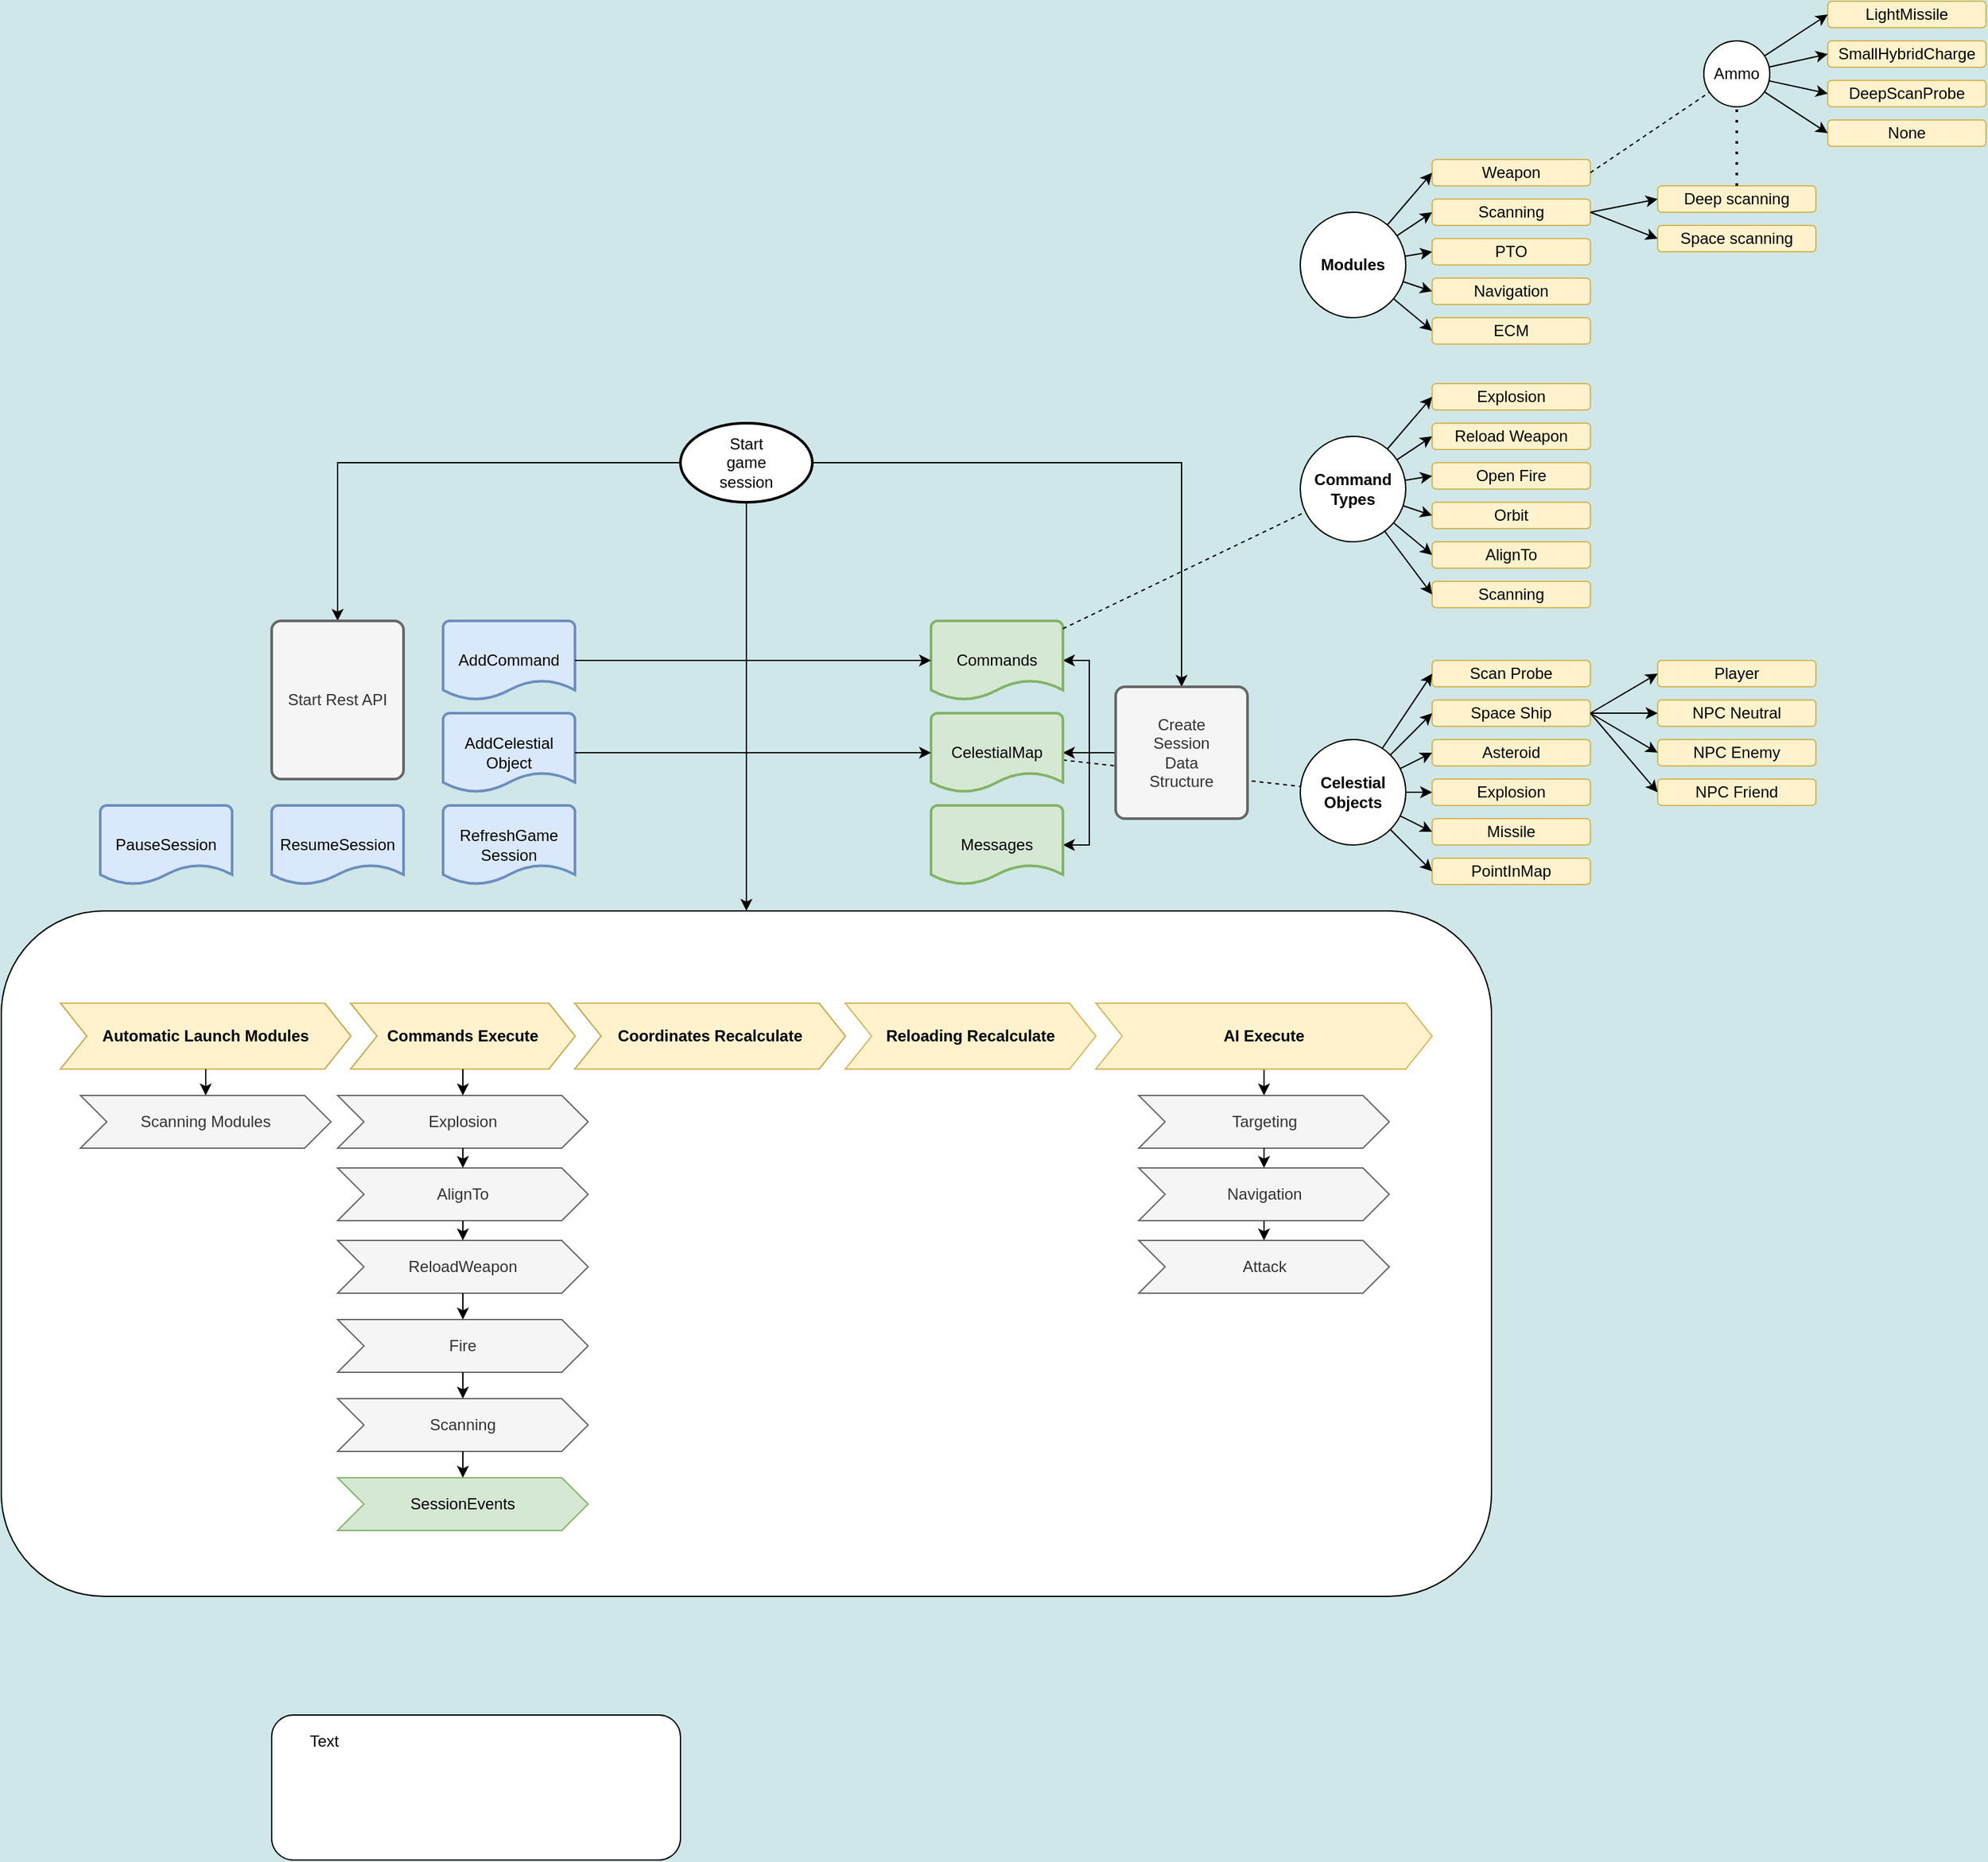 <mxfile version="13.8.0" type="device"><diagram id="C5RBs43oDa-KdzZeNtuy" name="Page-1"><mxGraphModel dx="2249" dy="1941" grid="1" gridSize="10" guides="1" tooltips="1" connect="1" arrows="1" fold="1" page="1" pageScale="1" pageWidth="827" pageHeight="1169" background="#CFE7E8" math="0" shadow="0"><root><mxCell id="WIyWlLk6GJQsqaUBKTNV-0"/><mxCell id="WIyWlLk6GJQsqaUBKTNV-1" parent="WIyWlLk6GJQsqaUBKTNV-0"/><mxCell id="7UpJZ11dy6yeIB2_l0fb-0" value="" style="rounded=1;whiteSpace=wrap;html=1;" vertex="1" parent="WIyWlLk6GJQsqaUBKTNV-1"><mxGeometry x="-135" y="390" width="1130" height="520" as="geometry"/></mxCell><mxCell id="tsh3Yfakuv0AeljDDCd1-91" value="" style="endArrow=none;dashed=1;html=1;" parent="WIyWlLk6GJQsqaUBKTNV-1" source="tsh3Yfakuv0AeljDDCd1-11" target="tsh3Yfakuv0AeljDDCd1-90" edge="1"><mxGeometry width="50" height="50" relative="1" as="geometry"><mxPoint x="530" y="140" as="sourcePoint"/><mxPoint x="580" y="90" as="targetPoint"/></mxGeometry></mxCell><mxCell id="tsh3Yfakuv0AeljDDCd1-8" style="edgeStyle=orthogonalEdgeStyle;rounded=0;orthogonalLoop=1;jettySize=auto;html=1;" parent="WIyWlLk6GJQsqaUBKTNV-1" source="tsh3Yfakuv0AeljDDCd1-6" target="tsh3Yfakuv0AeljDDCd1-7" edge="1"><mxGeometry relative="1" as="geometry"/></mxCell><mxCell id="tsh3Yfakuv0AeljDDCd1-10" style="edgeStyle=orthogonalEdgeStyle;rounded=0;orthogonalLoop=1;jettySize=auto;html=1;" parent="WIyWlLk6GJQsqaUBKTNV-1" source="tsh3Yfakuv0AeljDDCd1-6" target="tsh3Yfakuv0AeljDDCd1-9" edge="1"><mxGeometry relative="1" as="geometry"/></mxCell><mxCell id="tsh3Yfakuv0AeljDDCd1-81" style="edgeStyle=orthogonalEdgeStyle;rounded=0;orthogonalLoop=1;jettySize=auto;html=1;" parent="WIyWlLk6GJQsqaUBKTNV-1" source="tsh3Yfakuv0AeljDDCd1-6" target="7UpJZ11dy6yeIB2_l0fb-0" edge="1"><mxGeometry relative="1" as="geometry"><mxPoint x="560" y="500" as="targetPoint"/></mxGeometry></mxCell><mxCell id="tsh3Yfakuv0AeljDDCd1-6" value="Start&lt;br&gt;game&lt;br&gt;session" style="strokeWidth=2;html=1;shape=mxgraph.flowchart.start_1;whiteSpace=wrap;" parent="WIyWlLk6GJQsqaUBKTNV-1" vertex="1"><mxGeometry x="380" y="20" width="100" height="60" as="geometry"/></mxCell><mxCell id="tsh3Yfakuv0AeljDDCd1-14" style="edgeStyle=orthogonalEdgeStyle;rounded=0;orthogonalLoop=1;jettySize=auto;html=1;" parent="WIyWlLk6GJQsqaUBKTNV-1" source="tsh3Yfakuv0AeljDDCd1-7" target="tsh3Yfakuv0AeljDDCd1-11" edge="1"><mxGeometry relative="1" as="geometry"/></mxCell><mxCell id="tsh3Yfakuv0AeljDDCd1-15" style="edgeStyle=orthogonalEdgeStyle;rounded=0;orthogonalLoop=1;jettySize=auto;html=1;" parent="WIyWlLk6GJQsqaUBKTNV-1" source="tsh3Yfakuv0AeljDDCd1-7" target="tsh3Yfakuv0AeljDDCd1-12" edge="1"><mxGeometry relative="1" as="geometry"/></mxCell><mxCell id="tsh3Yfakuv0AeljDDCd1-36" style="edgeStyle=orthogonalEdgeStyle;rounded=0;orthogonalLoop=1;jettySize=auto;html=1;exitX=0;exitY=0.5;exitDx=0;exitDy=0;entryX=1;entryY=0.5;entryDx=0;entryDy=0;entryPerimeter=0;" parent="WIyWlLk6GJQsqaUBKTNV-1" source="tsh3Yfakuv0AeljDDCd1-7" target="tsh3Yfakuv0AeljDDCd1-13" edge="1"><mxGeometry relative="1" as="geometry"/></mxCell><mxCell id="tsh3Yfakuv0AeljDDCd1-7" value="Create&lt;br&gt;Session&lt;br&gt;Data&lt;br&gt;Structure" style="rounded=1;whiteSpace=wrap;html=1;absoluteArcSize=1;arcSize=14;strokeWidth=2;fillColor=#f5f5f5;strokeColor=#666666;fontColor=#333333;" parent="WIyWlLk6GJQsqaUBKTNV-1" vertex="1"><mxGeometry x="710" y="220" width="100" height="100" as="geometry"/></mxCell><mxCell id="tsh3Yfakuv0AeljDDCd1-9" value="Start Rest API" style="rounded=1;whiteSpace=wrap;html=1;absoluteArcSize=1;arcSize=14;strokeWidth=2;fillColor=#f5f5f5;strokeColor=#666666;fontColor=#333333;" parent="WIyWlLk6GJQsqaUBKTNV-1" vertex="1"><mxGeometry x="70" y="170" width="100" height="120" as="geometry"/></mxCell><mxCell id="tsh3Yfakuv0AeljDDCd1-11" value="CelestialMap" style="strokeWidth=2;html=1;shape=mxgraph.flowchart.document2;whiteSpace=wrap;size=0.25;fillColor=#d5e8d4;strokeColor=#82b366;" parent="WIyWlLk6GJQsqaUBKTNV-1" vertex="1"><mxGeometry x="570" y="240" width="100" height="60" as="geometry"/></mxCell><mxCell id="tsh3Yfakuv0AeljDDCd1-12" value="Commands" style="strokeWidth=2;html=1;shape=mxgraph.flowchart.document2;whiteSpace=wrap;size=0.25;fillColor=#d5e8d4;strokeColor=#82b366;" parent="WIyWlLk6GJQsqaUBKTNV-1" vertex="1"><mxGeometry x="570" y="170" width="100" height="60" as="geometry"/></mxCell><mxCell id="tsh3Yfakuv0AeljDDCd1-13" value="Messages" style="strokeWidth=2;html=1;shape=mxgraph.flowchart.document2;whiteSpace=wrap;size=0.25;fillColor=#d5e8d4;strokeColor=#82b366;" parent="WIyWlLk6GJQsqaUBKTNV-1" vertex="1"><mxGeometry x="570" y="310" width="100" height="60" as="geometry"/></mxCell><mxCell id="tsh3Yfakuv0AeljDDCd1-19" value="RefreshGame&lt;br&gt;Session" style="strokeWidth=2;html=1;shape=mxgraph.flowchart.document2;whiteSpace=wrap;size=0.25;fillColor=#dae8fc;strokeColor=#6c8ebf;" parent="WIyWlLk6GJQsqaUBKTNV-1" vertex="1"><mxGeometry x="200" y="310" width="100" height="60" as="geometry"/></mxCell><mxCell id="tsh3Yfakuv0AeljDDCd1-20" value="AddCommand" style="strokeWidth=2;html=1;shape=mxgraph.flowchart.document2;whiteSpace=wrap;size=0.25;fillColor=#dae8fc;strokeColor=#6c8ebf;" parent="WIyWlLk6GJQsqaUBKTNV-1" vertex="1"><mxGeometry x="200" y="170" width="100" height="60" as="geometry"/></mxCell><mxCell id="tsh3Yfakuv0AeljDDCd1-22" value="AddCelestial&lt;br&gt;Object" style="strokeWidth=2;html=1;shape=mxgraph.flowchart.document2;whiteSpace=wrap;size=0.25;fillColor=#dae8fc;strokeColor=#6c8ebf;" parent="WIyWlLk6GJQsqaUBKTNV-1" vertex="1"><mxGeometry x="200" y="240" width="100" height="60" as="geometry"/></mxCell><mxCell id="tsh3Yfakuv0AeljDDCd1-23" value="ResumeSession" style="strokeWidth=2;html=1;shape=mxgraph.flowchart.document2;whiteSpace=wrap;size=0.25;fillColor=#dae8fc;strokeColor=#6c8ebf;" parent="WIyWlLk6GJQsqaUBKTNV-1" vertex="1"><mxGeometry x="70" y="310" width="100" height="60" as="geometry"/></mxCell><mxCell id="tsh3Yfakuv0AeljDDCd1-24" value="PauseSession" style="strokeWidth=2;html=1;shape=mxgraph.flowchart.document2;whiteSpace=wrap;size=0.25;fillColor=#dae8fc;strokeColor=#6c8ebf;" parent="WIyWlLk6GJQsqaUBKTNV-1" vertex="1"><mxGeometry x="-60" y="310" width="100" height="60" as="geometry"/></mxCell><mxCell id="tsh3Yfakuv0AeljDDCd1-33" value="" style="endArrow=classic;html=1;" parent="WIyWlLk6GJQsqaUBKTNV-1" source="tsh3Yfakuv0AeljDDCd1-20" target="tsh3Yfakuv0AeljDDCd1-12" edge="1"><mxGeometry relative="1" as="geometry"><mxPoint x="320" y="390" as="sourcePoint"/><mxPoint x="420" y="390" as="targetPoint"/></mxGeometry></mxCell><mxCell id="tsh3Yfakuv0AeljDDCd1-38" value="" style="endArrow=classic;html=1;" parent="WIyWlLk6GJQsqaUBKTNV-1" source="tsh3Yfakuv0AeljDDCd1-22" target="tsh3Yfakuv0AeljDDCd1-11" edge="1"><mxGeometry relative="1" as="geometry"><mxPoint x="240" y="310" as="sourcePoint"/><mxPoint x="340" y="310" as="targetPoint"/></mxGeometry></mxCell><mxCell id="tsh3Yfakuv0AeljDDCd1-65" value="Command Types" style="ellipse;whiteSpace=wrap;html=1;aspect=fixed;fontStyle=1" parent="WIyWlLk6GJQsqaUBKTNV-1" vertex="1"><mxGeometry x="850" y="30" width="80" height="80" as="geometry"/></mxCell><mxCell id="tsh3Yfakuv0AeljDDCd1-67" value="" style="endArrow=none;dashed=1;html=1;" parent="WIyWlLk6GJQsqaUBKTNV-1" source="tsh3Yfakuv0AeljDDCd1-12" target="tsh3Yfakuv0AeljDDCd1-65" edge="1"><mxGeometry width="50" height="50" relative="1" as="geometry"><mxPoint x="140" y="-70" as="sourcePoint"/><mxPoint x="190" y="-120" as="targetPoint"/></mxGeometry></mxCell><mxCell id="tsh3Yfakuv0AeljDDCd1-68" value="&lt;span&gt;Explosion&lt;/span&gt;" style="rounded=1;whiteSpace=wrap;html=1;fillColor=#fff2cc;strokeColor=#d6b656;" parent="WIyWlLk6GJQsqaUBKTNV-1" vertex="1"><mxGeometry x="950" y="-10" width="120" height="20" as="geometry"/></mxCell><mxCell id="tsh3Yfakuv0AeljDDCd1-69" value="Reload Weapon" style="rounded=1;whiteSpace=wrap;html=1;fillColor=#fff2cc;strokeColor=#d6b656;" parent="WIyWlLk6GJQsqaUBKTNV-1" vertex="1"><mxGeometry x="950" y="20" width="120" height="20" as="geometry"/></mxCell><mxCell id="tsh3Yfakuv0AeljDDCd1-70" value="&lt;span&gt;Open Fire&lt;/span&gt;" style="rounded=1;whiteSpace=wrap;html=1;fillColor=#fff2cc;strokeColor=#d6b656;" parent="WIyWlLk6GJQsqaUBKTNV-1" vertex="1"><mxGeometry x="950" y="50" width="120" height="20" as="geometry"/></mxCell><mxCell id="tsh3Yfakuv0AeljDDCd1-71" value="Orbit" style="rounded=1;whiteSpace=wrap;html=1;fillColor=#fff2cc;strokeColor=#d6b656;" parent="WIyWlLk6GJQsqaUBKTNV-1" vertex="1"><mxGeometry x="950" y="80" width="120" height="20" as="geometry"/></mxCell><mxCell id="tsh3Yfakuv0AeljDDCd1-72" value="AlignTo" style="rounded=1;whiteSpace=wrap;html=1;fillColor=#fff2cc;strokeColor=#d6b656;" parent="WIyWlLk6GJQsqaUBKTNV-1" vertex="1"><mxGeometry x="950" y="110" width="120" height="20" as="geometry"/></mxCell><mxCell id="tsh3Yfakuv0AeljDDCd1-73" value="" style="endArrow=classic;html=1;entryX=0;entryY=0.5;entryDx=0;entryDy=0;" parent="WIyWlLk6GJQsqaUBKTNV-1" source="tsh3Yfakuv0AeljDDCd1-65" target="tsh3Yfakuv0AeljDDCd1-68" edge="1"><mxGeometry width="50" height="50" relative="1" as="geometry"><mxPoint x="540" y="250" as="sourcePoint"/><mxPoint x="590" y="200" as="targetPoint"/></mxGeometry></mxCell><mxCell id="tsh3Yfakuv0AeljDDCd1-74" value="" style="endArrow=classic;html=1;entryX=0;entryY=0.5;entryDx=0;entryDy=0;" parent="WIyWlLk6GJQsqaUBKTNV-1" source="tsh3Yfakuv0AeljDDCd1-65" target="tsh3Yfakuv0AeljDDCd1-69" edge="1"><mxGeometry width="50" height="50" relative="1" as="geometry"><mxPoint x="680" as="sourcePoint"/><mxPoint x="730" y="-50" as="targetPoint"/></mxGeometry></mxCell><mxCell id="tsh3Yfakuv0AeljDDCd1-75" value="" style="endArrow=classic;html=1;entryX=0;entryY=0.5;entryDx=0;entryDy=0;" parent="WIyWlLk6GJQsqaUBKTNV-1" source="tsh3Yfakuv0AeljDDCd1-65" target="tsh3Yfakuv0AeljDDCd1-70" edge="1"><mxGeometry width="50" height="50" relative="1" as="geometry"><mxPoint x="690" y="50" as="sourcePoint"/><mxPoint x="740" as="targetPoint"/></mxGeometry></mxCell><mxCell id="tsh3Yfakuv0AeljDDCd1-76" value="" style="endArrow=classic;html=1;entryX=0;entryY=0.5;entryDx=0;entryDy=0;" parent="WIyWlLk6GJQsqaUBKTNV-1" source="tsh3Yfakuv0AeljDDCd1-65" target="tsh3Yfakuv0AeljDDCd1-71" edge="1"><mxGeometry width="50" height="50" relative="1" as="geometry"><mxPoint x="630" y="30" as="sourcePoint"/><mxPoint x="680" y="-20" as="targetPoint"/></mxGeometry></mxCell><mxCell id="tsh3Yfakuv0AeljDDCd1-77" value="" style="endArrow=classic;html=1;entryX=0;entryY=0.5;entryDx=0;entryDy=0;" parent="WIyWlLk6GJQsqaUBKTNV-1" source="tsh3Yfakuv0AeljDDCd1-65" target="tsh3Yfakuv0AeljDDCd1-72" edge="1"><mxGeometry width="50" height="50" relative="1" as="geometry"><mxPoint x="700" y="30" as="sourcePoint"/><mxPoint x="750" y="-20" as="targetPoint"/></mxGeometry></mxCell><mxCell id="tsh3Yfakuv0AeljDDCd1-78" value="Scanning" style="rounded=1;whiteSpace=wrap;html=1;fillColor=#fff2cc;strokeColor=#d6b656;" parent="WIyWlLk6GJQsqaUBKTNV-1" vertex="1"><mxGeometry x="950" y="140" width="120" height="20" as="geometry"/></mxCell><mxCell id="tsh3Yfakuv0AeljDDCd1-79" value="" style="endArrow=classic;html=1;entryX=0;entryY=0.5;entryDx=0;entryDy=0;" parent="WIyWlLk6GJQsqaUBKTNV-1" source="tsh3Yfakuv0AeljDDCd1-65" target="tsh3Yfakuv0AeljDDCd1-78" edge="1"><mxGeometry width="50" height="50" relative="1" as="geometry"><mxPoint x="430" y="90" as="sourcePoint"/><mxPoint x="480" y="40" as="targetPoint"/></mxGeometry></mxCell><mxCell id="tsh3Yfakuv0AeljDDCd1-82" value="Commands&amp;nbsp;Execute" style="shape=step;perimeter=stepPerimeter;whiteSpace=wrap;html=1;fixedSize=1;fontStyle=1" parent="WIyWlLk6GJQsqaUBKTNV-1" vertex="1"><mxGeometry x="130" y="460" width="170" height="50" as="geometry"/></mxCell><mxCell id="tsh3Yfakuv0AeljDDCd1-83" value="Automatic Launch Modules" style="shape=step;perimeter=stepPerimeter;whiteSpace=wrap;html=1;fixedSize=1;fontStyle=1" parent="WIyWlLk6GJQsqaUBKTNV-1" vertex="1"><mxGeometry x="-90" y="460" width="220" height="50" as="geometry"/></mxCell><mxCell id="tsh3Yfakuv0AeljDDCd1-84" value="Coordinates Recalculate" style="shape=step;perimeter=stepPerimeter;whiteSpace=wrap;html=1;fixedSize=1;fontStyle=1" parent="WIyWlLk6GJQsqaUBKTNV-1" vertex="1"><mxGeometry x="300" y="460" width="205" height="50" as="geometry"/></mxCell><mxCell id="tsh3Yfakuv0AeljDDCd1-85" value="Reloading Recalculate" style="shape=step;perimeter=stepPerimeter;whiteSpace=wrap;html=1;fixedSize=1;fontStyle=1;fillColor=#fff2cc;strokeColor=#d6b656;" parent="WIyWlLk6GJQsqaUBKTNV-1" vertex="1"><mxGeometry x="505" y="460" width="190" height="50" as="geometry"/></mxCell><mxCell id="7UpJZ11dy6yeIB2_l0fb-4" style="edgeStyle=orthogonalEdgeStyle;rounded=0;orthogonalLoop=1;jettySize=auto;html=1;" edge="1" parent="WIyWlLk6GJQsqaUBKTNV-1" source="tsh3Yfakuv0AeljDDCd1-86" target="7UpJZ11dy6yeIB2_l0fb-1"><mxGeometry relative="1" as="geometry"/></mxCell><mxCell id="tsh3Yfakuv0AeljDDCd1-86" value="AI Execute" style="shape=step;perimeter=stepPerimeter;whiteSpace=wrap;html=1;fixedSize=1;fontStyle=1;fillColor=#fff2cc;strokeColor=#d6b656;" parent="WIyWlLk6GJQsqaUBKTNV-1" vertex="1"><mxGeometry x="695" y="460" width="255" height="50" as="geometry"/></mxCell><mxCell id="tsh3Yfakuv0AeljDDCd1-87" value="Automatic Launch Modules" style="shape=step;perimeter=stepPerimeter;whiteSpace=wrap;html=1;fixedSize=1;fontStyle=1;fillColor=#fff2cc;strokeColor=#d6b656;" parent="WIyWlLk6GJQsqaUBKTNV-1" vertex="1"><mxGeometry x="-90" y="460" width="220" height="50" as="geometry"/></mxCell><mxCell id="tsh3Yfakuv0AeljDDCd1-88" value="Commands&amp;nbsp;Execute" style="shape=step;perimeter=stepPerimeter;whiteSpace=wrap;html=1;fixedSize=1;fontStyle=1;fillColor=#fff2cc;strokeColor=#d6b656;" parent="WIyWlLk6GJQsqaUBKTNV-1" vertex="1"><mxGeometry x="130" y="460" width="170" height="50" as="geometry"/></mxCell><mxCell id="tsh3Yfakuv0AeljDDCd1-89" value="Coordinates Recalculate" style="shape=step;perimeter=stepPerimeter;whiteSpace=wrap;html=1;fixedSize=1;fontStyle=1;fillColor=#fff2cc;strokeColor=#d6b656;" parent="WIyWlLk6GJQsqaUBKTNV-1" vertex="1"><mxGeometry x="300" y="460" width="205" height="50" as="geometry"/></mxCell><mxCell id="tsh3Yfakuv0AeljDDCd1-90" value="Celestial Objects" style="ellipse;whiteSpace=wrap;html=1;aspect=fixed;fontStyle=1" parent="WIyWlLk6GJQsqaUBKTNV-1" vertex="1"><mxGeometry x="850" y="260" width="80" height="80" as="geometry"/></mxCell><mxCell id="tsh3Yfakuv0AeljDDCd1-92" value="Space Ship" style="rounded=1;whiteSpace=wrap;html=1;fillColor=#fff2cc;strokeColor=#d6b656;" parent="WIyWlLk6GJQsqaUBKTNV-1" vertex="1"><mxGeometry x="950" y="230" width="120" height="20" as="geometry"/></mxCell><mxCell id="tsh3Yfakuv0AeljDDCd1-93" value="" style="endArrow=classic;html=1;entryX=0;entryY=0.5;entryDx=0;entryDy=0;" parent="WIyWlLk6GJQsqaUBKTNV-1" source="tsh3Yfakuv0AeljDDCd1-90" target="tsh3Yfakuv0AeljDDCd1-92" edge="1"><mxGeometry width="50" height="50" relative="1" as="geometry"><mxPoint x="980" y="350" as="sourcePoint"/><mxPoint x="1030" y="300" as="targetPoint"/></mxGeometry></mxCell><mxCell id="tsh3Yfakuv0AeljDDCd1-94" value="Player" style="rounded=1;whiteSpace=wrap;html=1;fillColor=#fff2cc;strokeColor=#d6b656;" parent="WIyWlLk6GJQsqaUBKTNV-1" vertex="1"><mxGeometry x="1121" y="200" width="120" height="20" as="geometry"/></mxCell><mxCell id="tsh3Yfakuv0AeljDDCd1-95" value="NPC Neutral" style="rounded=1;whiteSpace=wrap;html=1;fillColor=#fff2cc;strokeColor=#d6b656;" parent="WIyWlLk6GJQsqaUBKTNV-1" vertex="1"><mxGeometry x="1121" y="230" width="120" height="20" as="geometry"/></mxCell><mxCell id="tsh3Yfakuv0AeljDDCd1-96" value="NPC Enemy" style="rounded=1;whiteSpace=wrap;html=1;fillColor=#fff2cc;strokeColor=#d6b656;" parent="WIyWlLk6GJQsqaUBKTNV-1" vertex="1"><mxGeometry x="1121" y="260" width="120" height="20" as="geometry"/></mxCell><mxCell id="tsh3Yfakuv0AeljDDCd1-97" value="NPC Friend" style="rounded=1;whiteSpace=wrap;html=1;fillColor=#fff2cc;strokeColor=#d6b656;" parent="WIyWlLk6GJQsqaUBKTNV-1" vertex="1"><mxGeometry x="1121" y="290" width="120" height="20" as="geometry"/></mxCell><mxCell id="tsh3Yfakuv0AeljDDCd1-102" value="" style="endArrow=classic;html=1;exitX=1;exitY=0.5;exitDx=0;exitDy=0;entryX=0;entryY=0.5;entryDx=0;entryDy=0;" parent="WIyWlLk6GJQsqaUBKTNV-1" source="tsh3Yfakuv0AeljDDCd1-92" target="tsh3Yfakuv0AeljDDCd1-94" edge="1"><mxGeometry width="50" height="50" relative="1" as="geometry"><mxPoint x="1130" y="420" as="sourcePoint"/><mxPoint x="1180" y="370" as="targetPoint"/></mxGeometry></mxCell><mxCell id="tsh3Yfakuv0AeljDDCd1-103" value="" style="endArrow=classic;html=1;exitX=1;exitY=0.5;exitDx=0;exitDy=0;entryX=0;entryY=0.5;entryDx=0;entryDy=0;" parent="WIyWlLk6GJQsqaUBKTNV-1" source="tsh3Yfakuv0AeljDDCd1-92" target="tsh3Yfakuv0AeljDDCd1-95" edge="1"><mxGeometry width="50" height="50" relative="1" as="geometry"><mxPoint x="1080" y="250" as="sourcePoint"/><mxPoint x="1131" y="220" as="targetPoint"/></mxGeometry></mxCell><mxCell id="tsh3Yfakuv0AeljDDCd1-104" value="" style="endArrow=classic;html=1;exitX=1;exitY=0.5;exitDx=0;exitDy=0;entryX=0;entryY=0.5;entryDx=0;entryDy=0;" parent="WIyWlLk6GJQsqaUBKTNV-1" source="tsh3Yfakuv0AeljDDCd1-92" target="tsh3Yfakuv0AeljDDCd1-96" edge="1"><mxGeometry width="50" height="50" relative="1" as="geometry"><mxPoint x="1090" y="260" as="sourcePoint"/><mxPoint x="1141" y="230" as="targetPoint"/></mxGeometry></mxCell><mxCell id="tsh3Yfakuv0AeljDDCd1-105" value="" style="endArrow=classic;html=1;exitX=1;exitY=0.5;exitDx=0;exitDy=0;entryX=0;entryY=0.5;entryDx=0;entryDy=0;" parent="WIyWlLk6GJQsqaUBKTNV-1" source="tsh3Yfakuv0AeljDDCd1-92" target="tsh3Yfakuv0AeljDDCd1-97" edge="1"><mxGeometry width="50" height="50" relative="1" as="geometry"><mxPoint x="1100" y="270" as="sourcePoint"/><mxPoint x="1151" y="240" as="targetPoint"/></mxGeometry></mxCell><mxCell id="tsh3Yfakuv0AeljDDCd1-106" value="Asteroid" style="rounded=1;whiteSpace=wrap;html=1;fillColor=#fff2cc;strokeColor=#d6b656;" parent="WIyWlLk6GJQsqaUBKTNV-1" vertex="1"><mxGeometry x="950" y="260" width="120" height="20" as="geometry"/></mxCell><mxCell id="tsh3Yfakuv0AeljDDCd1-107" value="Explosion" style="rounded=1;whiteSpace=wrap;html=1;fillColor=#fff2cc;strokeColor=#d6b656;" parent="WIyWlLk6GJQsqaUBKTNV-1" vertex="1"><mxGeometry x="950" y="290" width="120" height="20" as="geometry"/></mxCell><mxCell id="tsh3Yfakuv0AeljDDCd1-108" value="Missile" style="rounded=1;whiteSpace=wrap;html=1;fillColor=#fff2cc;strokeColor=#d6b656;" parent="WIyWlLk6GJQsqaUBKTNV-1" vertex="1"><mxGeometry x="950" y="320" width="120" height="20" as="geometry"/></mxCell><mxCell id="tsh3Yfakuv0AeljDDCd1-109" value="PointInMap" style="rounded=1;whiteSpace=wrap;html=1;fillColor=#fff2cc;strokeColor=#d6b656;" parent="WIyWlLk6GJQsqaUBKTNV-1" vertex="1"><mxGeometry x="950" y="350" width="120" height="20" as="geometry"/></mxCell><mxCell id="tsh3Yfakuv0AeljDDCd1-110" value="" style="endArrow=classic;html=1;entryX=0;entryY=0.5;entryDx=0;entryDy=0;" parent="WIyWlLk6GJQsqaUBKTNV-1" source="tsh3Yfakuv0AeljDDCd1-90" target="tsh3Yfakuv0AeljDDCd1-106" edge="1"><mxGeometry width="50" height="50" relative="1" as="geometry"><mxPoint x="1210" y="550" as="sourcePoint"/><mxPoint x="1260" y="500" as="targetPoint"/></mxGeometry></mxCell><mxCell id="tsh3Yfakuv0AeljDDCd1-111" value="" style="endArrow=classic;html=1;entryX=0;entryY=0.5;entryDx=0;entryDy=0;" parent="WIyWlLk6GJQsqaUBKTNV-1" source="tsh3Yfakuv0AeljDDCd1-90" target="tsh3Yfakuv0AeljDDCd1-107" edge="1"><mxGeometry width="50" height="50" relative="1" as="geometry"><mxPoint x="1170" y="460" as="sourcePoint"/><mxPoint x="1220" y="410" as="targetPoint"/></mxGeometry></mxCell><mxCell id="tsh3Yfakuv0AeljDDCd1-112" value="" style="endArrow=classic;html=1;entryX=0;entryY=0.5;entryDx=0;entryDy=0;" parent="WIyWlLk6GJQsqaUBKTNV-1" source="tsh3Yfakuv0AeljDDCd1-90" target="tsh3Yfakuv0AeljDDCd1-108" edge="1"><mxGeometry width="50" height="50" relative="1" as="geometry"><mxPoint x="1060" y="480" as="sourcePoint"/><mxPoint x="1110" y="430" as="targetPoint"/></mxGeometry></mxCell><mxCell id="tsh3Yfakuv0AeljDDCd1-113" value="" style="endArrow=classic;html=1;entryX=0;entryY=0.5;entryDx=0;entryDy=0;" parent="WIyWlLk6GJQsqaUBKTNV-1" source="tsh3Yfakuv0AeljDDCd1-90" target="tsh3Yfakuv0AeljDDCd1-109" edge="1"><mxGeometry width="50" height="50" relative="1" as="geometry"><mxPoint x="1150" y="510" as="sourcePoint"/><mxPoint x="1200" y="460" as="targetPoint"/></mxGeometry></mxCell><mxCell id="7UpJZ11dy6yeIB2_l0fb-1" value="Targeting" style="shape=step;perimeter=stepPerimeter;whiteSpace=wrap;html=1;fixedSize=1;fillColor=#f5f5f5;strokeColor=#666666;fontColor=#333333;" vertex="1" parent="WIyWlLk6GJQsqaUBKTNV-1"><mxGeometry x="727.5" y="530" width="190" height="40" as="geometry"/></mxCell><mxCell id="7UpJZ11dy6yeIB2_l0fb-2" value="Navigation" style="shape=step;perimeter=stepPerimeter;whiteSpace=wrap;html=1;fixedSize=1;fillColor=#f5f5f5;strokeColor=#666666;fontColor=#333333;" vertex="1" parent="WIyWlLk6GJQsqaUBKTNV-1"><mxGeometry x="727.5" y="585" width="190" height="40" as="geometry"/></mxCell><mxCell id="7UpJZ11dy6yeIB2_l0fb-3" value="Attack" style="shape=step;perimeter=stepPerimeter;whiteSpace=wrap;html=1;fixedSize=1;fillColor=#f5f5f5;strokeColor=#666666;fontColor=#333333;" vertex="1" parent="WIyWlLk6GJQsqaUBKTNV-1"><mxGeometry x="727.5" y="640" width="190" height="40" as="geometry"/></mxCell><mxCell id="7UpJZ11dy6yeIB2_l0fb-5" value="" style="endArrow=classic;html=1;" edge="1" parent="WIyWlLk6GJQsqaUBKTNV-1" source="7UpJZ11dy6yeIB2_l0fb-1" target="7UpJZ11dy6yeIB2_l0fb-2"><mxGeometry width="50" height="50" relative="1" as="geometry"><mxPoint x="440" y="650" as="sourcePoint"/><mxPoint x="490" y="600" as="targetPoint"/></mxGeometry></mxCell><mxCell id="7UpJZ11dy6yeIB2_l0fb-6" value="" style="endArrow=classic;html=1;" edge="1" parent="WIyWlLk6GJQsqaUBKTNV-1" source="7UpJZ11dy6yeIB2_l0fb-2" target="7UpJZ11dy6yeIB2_l0fb-3"><mxGeometry width="50" height="50" relative="1" as="geometry"><mxPoint x="410" y="680" as="sourcePoint"/><mxPoint x="460" y="630" as="targetPoint"/></mxGeometry></mxCell><mxCell id="7UpJZ11dy6yeIB2_l0fb-7" value="Scanning Modules" style="shape=step;perimeter=stepPerimeter;whiteSpace=wrap;html=1;fixedSize=1;fillColor=#f5f5f5;strokeColor=#666666;fontColor=#333333;" vertex="1" parent="WIyWlLk6GJQsqaUBKTNV-1"><mxGeometry x="-75" y="530" width="190" height="40" as="geometry"/></mxCell><mxCell id="7UpJZ11dy6yeIB2_l0fb-8" value="" style="endArrow=classic;html=1;" edge="1" parent="WIyWlLk6GJQsqaUBKTNV-1" source="tsh3Yfakuv0AeljDDCd1-87" target="7UpJZ11dy6yeIB2_l0fb-7"><mxGeometry width="50" height="50" relative="1" as="geometry"><mxPoint x="250" y="730" as="sourcePoint"/><mxPoint x="300" y="680" as="targetPoint"/></mxGeometry></mxCell><mxCell id="7UpJZ11dy6yeIB2_l0fb-9" value="Explosion" style="shape=step;perimeter=stepPerimeter;whiteSpace=wrap;html=1;fixedSize=1;fillColor=#f5f5f5;strokeColor=#666666;fontColor=#333333;" vertex="1" parent="WIyWlLk6GJQsqaUBKTNV-1"><mxGeometry x="120" y="530" width="190" height="40" as="geometry"/></mxCell><mxCell id="7UpJZ11dy6yeIB2_l0fb-10" value="AlignTo" style="shape=step;perimeter=stepPerimeter;whiteSpace=wrap;html=1;fixedSize=1;fillColor=#f5f5f5;strokeColor=#666666;fontColor=#333333;" vertex="1" parent="WIyWlLk6GJQsqaUBKTNV-1"><mxGeometry x="120" y="585" width="190" height="40" as="geometry"/></mxCell><mxCell id="7UpJZ11dy6yeIB2_l0fb-11" value="ReloadWeapon" style="shape=step;perimeter=stepPerimeter;whiteSpace=wrap;html=1;fixedSize=1;fillColor=#f5f5f5;strokeColor=#666666;fontColor=#333333;" vertex="1" parent="WIyWlLk6GJQsqaUBKTNV-1"><mxGeometry x="120" y="640" width="190" height="40" as="geometry"/></mxCell><mxCell id="7UpJZ11dy6yeIB2_l0fb-12" value="Fire" style="shape=step;perimeter=stepPerimeter;whiteSpace=wrap;html=1;fixedSize=1;fillColor=#f5f5f5;strokeColor=#666666;fontColor=#333333;" vertex="1" parent="WIyWlLk6GJQsqaUBKTNV-1"><mxGeometry x="120" y="700" width="190" height="40" as="geometry"/></mxCell><mxCell id="7UpJZ11dy6yeIB2_l0fb-13" value="Scanning" style="shape=step;perimeter=stepPerimeter;whiteSpace=wrap;html=1;fixedSize=1;fillColor=#f5f5f5;strokeColor=#666666;fontColor=#333333;" vertex="1" parent="WIyWlLk6GJQsqaUBKTNV-1"><mxGeometry x="120" y="760" width="190" height="40" as="geometry"/></mxCell><mxCell id="7UpJZ11dy6yeIB2_l0fb-14" value="" style="rounded=1;whiteSpace=wrap;html=1;" vertex="1" parent="WIyWlLk6GJQsqaUBKTNV-1"><mxGeometry x="70" y="1000" width="310" height="110" as="geometry"/></mxCell><mxCell id="7UpJZ11dy6yeIB2_l0fb-15" value="Text" style="text;html=1;strokeColor=none;fillColor=none;align=center;verticalAlign=middle;whiteSpace=wrap;rounded=0;" vertex="1" parent="WIyWlLk6GJQsqaUBKTNV-1"><mxGeometry x="90" y="1010" width="40" height="20" as="geometry"/></mxCell><mxCell id="7UpJZ11dy6yeIB2_l0fb-16" value="" style="endArrow=classic;html=1;" edge="1" parent="WIyWlLk6GJQsqaUBKTNV-1" source="tsh3Yfakuv0AeljDDCd1-88" target="7UpJZ11dy6yeIB2_l0fb-9"><mxGeometry width="50" height="50" relative="1" as="geometry"><mxPoint x="210" y="530" as="sourcePoint"/><mxPoint x="260" y="480" as="targetPoint"/></mxGeometry></mxCell><mxCell id="7UpJZ11dy6yeIB2_l0fb-17" value="" style="endArrow=classic;html=1;" edge="1" parent="WIyWlLk6GJQsqaUBKTNV-1" source="7UpJZ11dy6yeIB2_l0fb-9" target="7UpJZ11dy6yeIB2_l0fb-10"><mxGeometry width="50" height="50" relative="1" as="geometry"><mxPoint x="210" y="650" as="sourcePoint"/><mxPoint x="260" y="600" as="targetPoint"/></mxGeometry></mxCell><mxCell id="7UpJZ11dy6yeIB2_l0fb-19" value="" style="endArrow=classic;html=1;" edge="1" parent="WIyWlLk6GJQsqaUBKTNV-1" source="7UpJZ11dy6yeIB2_l0fb-10" target="7UpJZ11dy6yeIB2_l0fb-11"><mxGeometry width="50" height="50" relative="1" as="geometry"><mxPoint x="400" y="680" as="sourcePoint"/><mxPoint x="450" y="630" as="targetPoint"/></mxGeometry></mxCell><mxCell id="7UpJZ11dy6yeIB2_l0fb-20" value="" style="endArrow=classic;html=1;" edge="1" parent="WIyWlLk6GJQsqaUBKTNV-1" source="7UpJZ11dy6yeIB2_l0fb-11" target="7UpJZ11dy6yeIB2_l0fb-12"><mxGeometry width="50" height="50" relative="1" as="geometry"><mxPoint x="400" y="700" as="sourcePoint"/><mxPoint x="450" y="650" as="targetPoint"/></mxGeometry></mxCell><mxCell id="7UpJZ11dy6yeIB2_l0fb-21" value="" style="endArrow=classic;html=1;" edge="1" parent="WIyWlLk6GJQsqaUBKTNV-1" source="7UpJZ11dy6yeIB2_l0fb-12" target="7UpJZ11dy6yeIB2_l0fb-13"><mxGeometry width="50" height="50" relative="1" as="geometry"><mxPoint x="330" y="740" as="sourcePoint"/><mxPoint x="380" y="690" as="targetPoint"/></mxGeometry></mxCell><mxCell id="7UpJZ11dy6yeIB2_l0fb-22" value="SessionEvents" style="shape=step;perimeter=stepPerimeter;whiteSpace=wrap;html=1;fixedSize=1;fillColor=#d5e8d4;strokeColor=#82b366;" vertex="1" parent="WIyWlLk6GJQsqaUBKTNV-1"><mxGeometry x="120" y="820" width="190" height="40" as="geometry"/></mxCell><mxCell id="7UpJZ11dy6yeIB2_l0fb-23" value="" style="endArrow=classic;html=1;" edge="1" parent="WIyWlLk6GJQsqaUBKTNV-1" source="7UpJZ11dy6yeIB2_l0fb-13" target="7UpJZ11dy6yeIB2_l0fb-22"><mxGeometry width="50" height="50" relative="1" as="geometry"><mxPoint x="420" y="750" as="sourcePoint"/><mxPoint x="470" y="700" as="targetPoint"/></mxGeometry></mxCell><mxCell id="7UpJZ11dy6yeIB2_l0fb-26" value="Modules" style="ellipse;whiteSpace=wrap;html=1;aspect=fixed;fontStyle=1" vertex="1" parent="WIyWlLk6GJQsqaUBKTNV-1"><mxGeometry x="850" y="-140" width="80" height="80" as="geometry"/></mxCell><mxCell id="7UpJZ11dy6yeIB2_l0fb-27" value="&lt;span&gt;Weapon&lt;/span&gt;" style="rounded=1;whiteSpace=wrap;html=1;fillColor=#fff2cc;strokeColor=#d6b656;" vertex="1" parent="WIyWlLk6GJQsqaUBKTNV-1"><mxGeometry x="950" y="-180" width="120" height="20" as="geometry"/></mxCell><mxCell id="7UpJZ11dy6yeIB2_l0fb-28" value="&lt;span&gt;Scanning&lt;/span&gt;" style="rounded=1;whiteSpace=wrap;html=1;fillColor=#fff2cc;strokeColor=#d6b656;" vertex="1" parent="WIyWlLk6GJQsqaUBKTNV-1"><mxGeometry x="950" y="-150" width="120" height="20" as="geometry"/></mxCell><mxCell id="7UpJZ11dy6yeIB2_l0fb-29" value="" style="endArrow=classic;html=1;entryX=0;entryY=0.5;entryDx=0;entryDy=0;" edge="1" parent="WIyWlLk6GJQsqaUBKTNV-1" source="7UpJZ11dy6yeIB2_l0fb-26" target="7UpJZ11dy6yeIB2_l0fb-27"><mxGeometry width="50" height="50" relative="1" as="geometry"><mxPoint x="710" y="-100" as="sourcePoint"/><mxPoint x="760" y="-150" as="targetPoint"/></mxGeometry></mxCell><mxCell id="7UpJZ11dy6yeIB2_l0fb-30" value="" style="endArrow=classic;html=1;entryX=0;entryY=0.5;entryDx=0;entryDy=0;" edge="1" parent="WIyWlLk6GJQsqaUBKTNV-1" source="7UpJZ11dy6yeIB2_l0fb-26" target="7UpJZ11dy6yeIB2_l0fb-28"><mxGeometry width="50" height="50" relative="1" as="geometry"><mxPoint x="580" y="-100" as="sourcePoint"/><mxPoint x="630" y="-150" as="targetPoint"/></mxGeometry></mxCell><mxCell id="7UpJZ11dy6yeIB2_l0fb-31" value="&lt;span&gt;PTO&lt;/span&gt;" style="rounded=1;whiteSpace=wrap;html=1;fillColor=#fff2cc;strokeColor=#d6b656;" vertex="1" parent="WIyWlLk6GJQsqaUBKTNV-1"><mxGeometry x="950" y="-120" width="120" height="20" as="geometry"/></mxCell><mxCell id="7UpJZ11dy6yeIB2_l0fb-32" value="&lt;span&gt;Navigation&lt;/span&gt;" style="rounded=1;whiteSpace=wrap;html=1;fillColor=#fff2cc;strokeColor=#d6b656;" vertex="1" parent="WIyWlLk6GJQsqaUBKTNV-1"><mxGeometry x="950" y="-90" width="120" height="20" as="geometry"/></mxCell><mxCell id="7UpJZ11dy6yeIB2_l0fb-33" value="&lt;span&gt;ECM&lt;/span&gt;" style="rounded=1;whiteSpace=wrap;html=1;fillColor=#fff2cc;strokeColor=#d6b656;" vertex="1" parent="WIyWlLk6GJQsqaUBKTNV-1"><mxGeometry x="950" y="-60" width="120" height="20" as="geometry"/></mxCell><mxCell id="7UpJZ11dy6yeIB2_l0fb-34" value="" style="endArrow=classic;html=1;entryX=0;entryY=0.5;entryDx=0;entryDy=0;" edge="1" parent="WIyWlLk6GJQsqaUBKTNV-1" source="7UpJZ11dy6yeIB2_l0fb-26" target="7UpJZ11dy6yeIB2_l0fb-31"><mxGeometry width="50" height="50" relative="1" as="geometry"><mxPoint x="660" y="-110" as="sourcePoint"/><mxPoint x="600" y="-130" as="targetPoint"/></mxGeometry></mxCell><mxCell id="7UpJZ11dy6yeIB2_l0fb-35" value="" style="endArrow=classic;html=1;entryX=0;entryY=0.5;entryDx=0;entryDy=0;" edge="1" parent="WIyWlLk6GJQsqaUBKTNV-1" source="7UpJZ11dy6yeIB2_l0fb-26" target="7UpJZ11dy6yeIB2_l0fb-32"><mxGeometry width="50" height="50" relative="1" as="geometry"><mxPoint x="620" y="-110" as="sourcePoint"/><mxPoint x="670" y="-160" as="targetPoint"/></mxGeometry></mxCell><mxCell id="7UpJZ11dy6yeIB2_l0fb-36" value="" style="endArrow=classic;html=1;entryX=0;entryY=0.5;entryDx=0;entryDy=0;" edge="1" parent="WIyWlLk6GJQsqaUBKTNV-1" source="7UpJZ11dy6yeIB2_l0fb-26" target="7UpJZ11dy6yeIB2_l0fb-33"><mxGeometry width="50" height="50" relative="1" as="geometry"><mxPoint x="620" y="-110" as="sourcePoint"/><mxPoint x="670" y="-160" as="targetPoint"/></mxGeometry></mxCell><mxCell id="7UpJZ11dy6yeIB2_l0fb-37" value="Space scanning" style="rounded=1;whiteSpace=wrap;html=1;fillColor=#fff2cc;strokeColor=#d6b656;" vertex="1" parent="WIyWlLk6GJQsqaUBKTNV-1"><mxGeometry x="1121" y="-130" width="120" height="20" as="geometry"/></mxCell><mxCell id="7UpJZ11dy6yeIB2_l0fb-38" value="Deep scanning" style="rounded=1;whiteSpace=wrap;html=1;fillColor=#fff2cc;strokeColor=#d6b656;" vertex="1" parent="WIyWlLk6GJQsqaUBKTNV-1"><mxGeometry x="1121" y="-160" width="120" height="20" as="geometry"/></mxCell><mxCell id="7UpJZ11dy6yeIB2_l0fb-39" value="" style="endArrow=classic;html=1;exitX=1;exitY=0.5;exitDx=0;exitDy=0;entryX=0;entryY=0.5;entryDx=0;entryDy=0;" edge="1" parent="WIyWlLk6GJQsqaUBKTNV-1" source="7UpJZ11dy6yeIB2_l0fb-28" target="7UpJZ11dy6yeIB2_l0fb-37"><mxGeometry width="50" height="50" relative="1" as="geometry"><mxPoint x="1170" y="-20" as="sourcePoint"/><mxPoint x="1220" y="-70" as="targetPoint"/></mxGeometry></mxCell><mxCell id="7UpJZ11dy6yeIB2_l0fb-40" value="" style="endArrow=classic;html=1;exitX=1;exitY=0.5;exitDx=0;exitDy=0;entryX=0;entryY=0.5;entryDx=0;entryDy=0;" edge="1" parent="WIyWlLk6GJQsqaUBKTNV-1" source="7UpJZ11dy6yeIB2_l0fb-28" target="7UpJZ11dy6yeIB2_l0fb-38"><mxGeometry width="50" height="50" relative="1" as="geometry"><mxPoint x="1250" as="sourcePoint"/><mxPoint x="1300" y="-50" as="targetPoint"/></mxGeometry></mxCell><mxCell id="7UpJZ11dy6yeIB2_l0fb-41" value="Ammo" style="ellipse;whiteSpace=wrap;html=1;aspect=fixed;" vertex="1" parent="WIyWlLk6GJQsqaUBKTNV-1"><mxGeometry x="1156" y="-270" width="50" height="50" as="geometry"/></mxCell><mxCell id="7UpJZ11dy6yeIB2_l0fb-42" value="" style="endArrow=none;dashed=1;html=1;exitX=1;exitY=0.5;exitDx=0;exitDy=0;" edge="1" parent="WIyWlLk6GJQsqaUBKTNV-1" source="7UpJZ11dy6yeIB2_l0fb-27" target="7UpJZ11dy6yeIB2_l0fb-41"><mxGeometry width="50" height="50" relative="1" as="geometry"><mxPoint x="1410" y="-40" as="sourcePoint"/><mxPoint x="1460" y="-90" as="targetPoint"/></mxGeometry></mxCell><mxCell id="7UpJZ11dy6yeIB2_l0fb-43" value="" style="endArrow=none;dashed=1;html=1;dashPattern=1 3;strokeWidth=2;" edge="1" parent="WIyWlLk6GJQsqaUBKTNV-1" source="7UpJZ11dy6yeIB2_l0fb-38" target="7UpJZ11dy6yeIB2_l0fb-41"><mxGeometry width="50" height="50" relative="1" as="geometry"><mxPoint x="1340" y="-50" as="sourcePoint"/><mxPoint x="1390" y="-100" as="targetPoint"/></mxGeometry></mxCell><mxCell id="7UpJZ11dy6yeIB2_l0fb-44" value="LightMissile" style="rounded=1;whiteSpace=wrap;html=1;fillColor=#fff2cc;strokeColor=#d6b656;" vertex="1" parent="WIyWlLk6GJQsqaUBKTNV-1"><mxGeometry x="1250" y="-300" width="120" height="20" as="geometry"/></mxCell><mxCell id="7UpJZ11dy6yeIB2_l0fb-45" value="SmallHybridCharge" style="rounded=1;whiteSpace=wrap;html=1;fillColor=#fff2cc;strokeColor=#d6b656;" vertex="1" parent="WIyWlLk6GJQsqaUBKTNV-1"><mxGeometry x="1250" y="-270" width="120" height="20" as="geometry"/></mxCell><mxCell id="7UpJZ11dy6yeIB2_l0fb-46" value="DeepScanProbe" style="rounded=1;whiteSpace=wrap;html=1;fillColor=#fff2cc;strokeColor=#d6b656;" vertex="1" parent="WIyWlLk6GJQsqaUBKTNV-1"><mxGeometry x="1250" y="-240" width="120" height="20" as="geometry"/></mxCell><mxCell id="7UpJZ11dy6yeIB2_l0fb-47" value="None" style="rounded=1;whiteSpace=wrap;html=1;fillColor=#fff2cc;strokeColor=#d6b656;" vertex="1" parent="WIyWlLk6GJQsqaUBKTNV-1"><mxGeometry x="1250" y="-210" width="120" height="20" as="geometry"/></mxCell><mxCell id="7UpJZ11dy6yeIB2_l0fb-48" value="" style="endArrow=classic;html=1;entryX=0;entryY=0.5;entryDx=0;entryDy=0;" edge="1" parent="WIyWlLk6GJQsqaUBKTNV-1" source="7UpJZ11dy6yeIB2_l0fb-41" target="7UpJZ11dy6yeIB2_l0fb-44"><mxGeometry width="50" height="50" relative="1" as="geometry"><mxPoint x="1310" y="-20" as="sourcePoint"/><mxPoint x="1360" y="-70" as="targetPoint"/></mxGeometry></mxCell><mxCell id="7UpJZ11dy6yeIB2_l0fb-50" value="" style="endArrow=classic;html=1;entryX=0;entryY=0.5;entryDx=0;entryDy=0;" edge="1" parent="WIyWlLk6GJQsqaUBKTNV-1" source="7UpJZ11dy6yeIB2_l0fb-41" target="7UpJZ11dy6yeIB2_l0fb-45"><mxGeometry width="50" height="50" relative="1" as="geometry"><mxPoint x="1380" y="-10" as="sourcePoint"/><mxPoint x="1430" y="-60" as="targetPoint"/></mxGeometry></mxCell><mxCell id="7UpJZ11dy6yeIB2_l0fb-51" value="" style="endArrow=classic;html=1;entryX=0;entryY=0.5;entryDx=0;entryDy=0;" edge="1" parent="WIyWlLk6GJQsqaUBKTNV-1" source="7UpJZ11dy6yeIB2_l0fb-41" target="7UpJZ11dy6yeIB2_l0fb-46"><mxGeometry width="50" height="50" relative="1" as="geometry"><mxPoint x="1300" y="-30" as="sourcePoint"/><mxPoint x="1350" y="-80" as="targetPoint"/></mxGeometry></mxCell><mxCell id="7UpJZ11dy6yeIB2_l0fb-52" value="" style="endArrow=classic;html=1;entryX=0;entryY=0.5;entryDx=0;entryDy=0;" edge="1" parent="WIyWlLk6GJQsqaUBKTNV-1" source="7UpJZ11dy6yeIB2_l0fb-41" target="7UpJZ11dy6yeIB2_l0fb-47"><mxGeometry width="50" height="50" relative="1" as="geometry"><mxPoint x="1350" y="20" as="sourcePoint"/><mxPoint x="1400" y="-30" as="targetPoint"/></mxGeometry></mxCell><mxCell id="7UpJZ11dy6yeIB2_l0fb-54" value="Scan Probe" style="rounded=1;whiteSpace=wrap;html=1;fillColor=#fff2cc;strokeColor=#d6b656;" vertex="1" parent="WIyWlLk6GJQsqaUBKTNV-1"><mxGeometry x="950" y="200" width="120" height="20" as="geometry"/></mxCell><mxCell id="7UpJZ11dy6yeIB2_l0fb-55" value="" style="endArrow=classic;html=1;entryX=0;entryY=0.5;entryDx=0;entryDy=0;" edge="1" parent="WIyWlLk6GJQsqaUBKTNV-1" source="tsh3Yfakuv0AeljDDCd1-90" target="7UpJZ11dy6yeIB2_l0fb-54"><mxGeometry width="50" height="50" relative="1" as="geometry"><mxPoint x="1260" y="450" as="sourcePoint"/><mxPoint x="1310" y="400" as="targetPoint"/></mxGeometry></mxCell></root></mxGraphModel></diagram></mxfile>